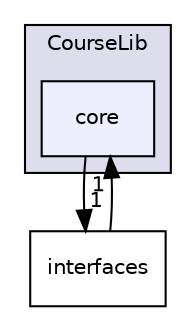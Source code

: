 digraph "Course/CourseLib/core" {
  compound=true
  node [ fontsize="10", fontname="Helvetica"];
  edge [ labelfontsize="10", labelfontname="Helvetica"];
  subgraph clusterdir_073dd5d248e348c36f44047f329142b1 {
    graph [ bgcolor="#ddddee", pencolor="black", label="CourseLib" fontname="Helvetica", fontsize="10", URL="dir_073dd5d248e348c36f44047f329142b1.html"]
  dir_f0c2f1e2669e4839cf697743412b9102 [shape=box, label="core", style="filled", fillcolor="#eeeeff", pencolor="black", URL="dir_f0c2f1e2669e4839cf697743412b9102.html"];
  }
  dir_31ecbf5764a97f048ee4b40f23fa60f9 [shape=box label="interfaces" URL="dir_31ecbf5764a97f048ee4b40f23fa60f9.html"];
  dir_31ecbf5764a97f048ee4b40f23fa60f9->dir_f0c2f1e2669e4839cf697743412b9102 [headlabel="1", labeldistance=1.5 headhref="dir_000006_000003.html"];
  dir_f0c2f1e2669e4839cf697743412b9102->dir_31ecbf5764a97f048ee4b40f23fa60f9 [headlabel="1", labeldistance=1.5 headhref="dir_000003_000006.html"];
}
